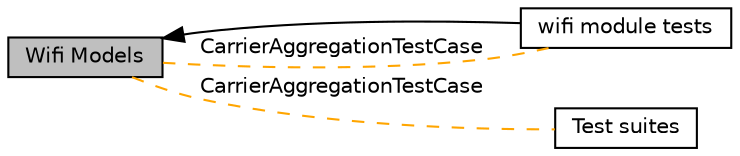 digraph "Wifi Models"
{
  edge [fontname="Helvetica",fontsize="10",labelfontname="Helvetica",labelfontsize="10"];
  node [fontname="Helvetica",fontsize="10",shape=box];
  rankdir=LR;
  Node2 [label="wifi module tests",height=0.2,width=0.4,color="black", fillcolor="white", style="filled",URL="$group__wifi-test.html",tooltip=" "];
  Node1 [label="Wifi Models",height=0.2,width=0.4,color="black", fillcolor="grey75", style="filled", fontcolor="black",tooltip="This section documents the API of the ns-3 Wifi module."];
  Node3 [label="Test suites",height=0.2,width=0.4,color="black", fillcolor="white", style="filled",URL="$group__tests.html",tooltip="All test suites."];
  Node1->Node2 [shape=plaintext, dir="back", style="solid"];
  Node1->Node2 [shape=plaintext, label="CarrierAggregationTestCase", color="orange", dir="none", style="dashed"];
  Node1->Node3 [shape=plaintext, label="CarrierAggregationTestCase", color="orange", dir="none", style="dashed"];
}
